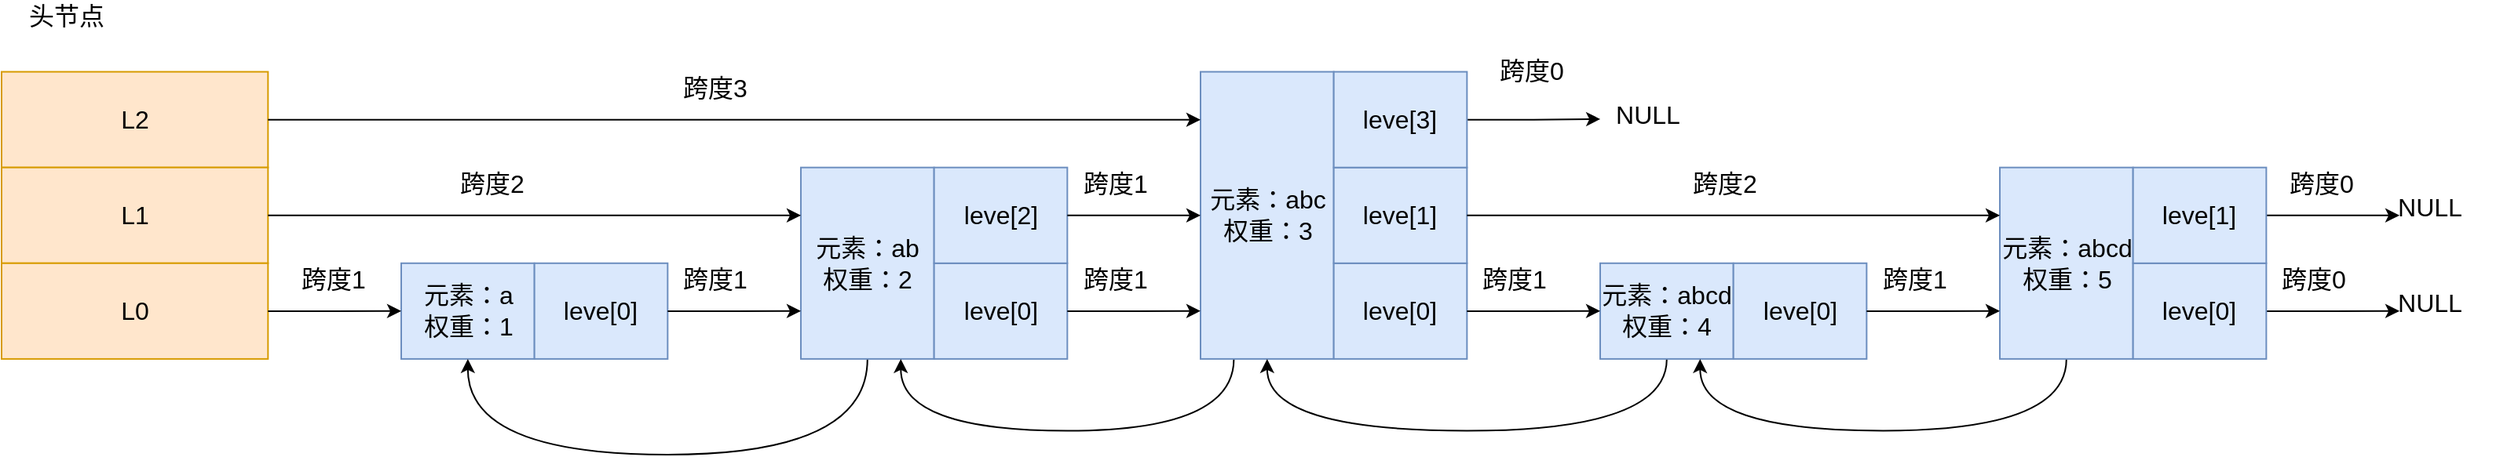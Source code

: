 <mxfile version="13.9.9" type="device"><diagram id="xfaJlfA5E3GFHY162gFL" name="第 1 页"><mxGraphModel dx="946" dy="610" grid="1" gridSize="10" guides="1" tooltips="1" connect="1" arrows="1" fold="1" page="1" pageScale="1" pageWidth="827" pageHeight="1169" math="0" shadow="0"><root><mxCell id="0"/><mxCell id="1" parent="0"/><mxCell id="iqc0jquPFhY8QkZTMED7-52" value="" style="group" vertex="1" connectable="0" parent="1"><mxGeometry x="120" y="170" width="1590" height="290" as="geometry"/></mxCell><mxCell id="iqc0jquPFhY8QkZTMED7-2" value="L2" style="rounded=0;whiteSpace=wrap;html=1;fillColor=#ffe6cc;strokeColor=#d79b00;fontSize=16;" vertex="1" parent="iqc0jquPFhY8QkZTMED7-52"><mxGeometry y="45.789" width="169.668" height="61.053" as="geometry"/></mxCell><mxCell id="iqc0jquPFhY8QkZTMED7-4" value="L1" style="rounded=0;whiteSpace=wrap;html=1;fillColor=#ffe6cc;strokeColor=#d79b00;fontSize=16;" vertex="1" parent="iqc0jquPFhY8QkZTMED7-52"><mxGeometry y="106.842" width="169.668" height="61.053" as="geometry"/></mxCell><mxCell id="iqc0jquPFhY8QkZTMED7-6" value="L0" style="rounded=0;whiteSpace=wrap;html=1;fillColor=#ffe6cc;strokeColor=#d79b00;fontSize=16;" vertex="1" parent="iqc0jquPFhY8QkZTMED7-52"><mxGeometry y="167.895" width="169.668" height="61.053" as="geometry"/></mxCell><mxCell id="iqc0jquPFhY8QkZTMED7-7" value="元素：a&lt;br&gt;权重：1" style="rounded=0;whiteSpace=wrap;html=1;fillColor=#dae8fc;strokeColor=#6c8ebf;fontSize=16;" vertex="1" parent="iqc0jquPFhY8QkZTMED7-52"><mxGeometry x="254.501" y="167.895" width="84.834" height="61.053" as="geometry"/></mxCell><mxCell id="iqc0jquPFhY8QkZTMED7-5" style="edgeStyle=orthogonalEdgeStyle;rounded=0;orthogonalLoop=1;jettySize=auto;html=1;entryX=0;entryY=0.5;entryDx=0;entryDy=0;fontSize=16;" edge="1" parent="iqc0jquPFhY8QkZTMED7-52" source="iqc0jquPFhY8QkZTMED7-6" target="iqc0jquPFhY8QkZTMED7-7"><mxGeometry as="geometry"/></mxCell><mxCell id="iqc0jquPFhY8QkZTMED7-9" value="leve[0]" style="rounded=0;whiteSpace=wrap;html=1;fillColor=#dae8fc;strokeColor=#6c8ebf;fontSize=16;" vertex="1" parent="iqc0jquPFhY8QkZTMED7-52"><mxGeometry x="339.335" y="167.895" width="84.834" height="61.053" as="geometry"/></mxCell><mxCell id="iqc0jquPFhY8QkZTMED7-10" style="edgeStyle=orthogonalEdgeStyle;curved=1;rounded=0;orthogonalLoop=1;jettySize=auto;html=1;entryX=0.5;entryY=1;entryDx=0;entryDy=0;fontSize=16;" edge="1" parent="iqc0jquPFhY8QkZTMED7-52" source="iqc0jquPFhY8QkZTMED7-11" target="iqc0jquPFhY8QkZTMED7-7"><mxGeometry as="geometry"><Array as="points"><mxPoint x="551.419" y="290"/><mxPoint x="296.918" y="290"/></Array></mxGeometry></mxCell><mxCell id="iqc0jquPFhY8QkZTMED7-11" value="元素：ab&lt;br&gt;权重：2" style="rounded=0;whiteSpace=wrap;html=1;fillColor=#dae8fc;strokeColor=#6c8ebf;fontSize=16;" vertex="1" parent="iqc0jquPFhY8QkZTMED7-52"><mxGeometry x="509.003" y="106.842" width="84.834" height="122.105" as="geometry"/></mxCell><mxCell id="iqc0jquPFhY8QkZTMED7-3" style="edgeStyle=orthogonalEdgeStyle;rounded=0;orthogonalLoop=1;jettySize=auto;html=1;entryX=0;entryY=0.25;entryDx=0;entryDy=0;fontSize=16;" edge="1" parent="iqc0jquPFhY8QkZTMED7-52" source="iqc0jquPFhY8QkZTMED7-4" target="iqc0jquPFhY8QkZTMED7-11"><mxGeometry as="geometry"/></mxCell><mxCell id="iqc0jquPFhY8QkZTMED7-8" style="edgeStyle=orthogonalEdgeStyle;rounded=0;orthogonalLoop=1;jettySize=auto;html=1;entryX=0;entryY=0.75;entryDx=0;entryDy=0;fontSize=16;" edge="1" parent="iqc0jquPFhY8QkZTMED7-52" source="iqc0jquPFhY8QkZTMED7-9" target="iqc0jquPFhY8QkZTMED7-11"><mxGeometry as="geometry"/></mxCell><mxCell id="iqc0jquPFhY8QkZTMED7-13" value="&lt;span style=&quot;font-size: 16px;&quot;&gt;leve[0]&lt;/span&gt;" style="rounded=0;whiteSpace=wrap;html=1;fillColor=#dae8fc;strokeColor=#6c8ebf;fontSize=16;" vertex="1" parent="iqc0jquPFhY8QkZTMED7-52"><mxGeometry x="593.836" y="167.895" width="84.834" height="61.053" as="geometry"/></mxCell><mxCell id="iqc0jquPFhY8QkZTMED7-15" value="&lt;span style=&quot;font-size: 16px;&quot;&gt;leve[2]&lt;/span&gt;" style="rounded=0;whiteSpace=wrap;html=1;fillColor=#dae8fc;strokeColor=#6c8ebf;fontSize=16;" vertex="1" parent="iqc0jquPFhY8QkZTMED7-52"><mxGeometry x="593.836" y="106.842" width="84.834" height="61.053" as="geometry"/></mxCell><mxCell id="iqc0jquPFhY8QkZTMED7-16" style="edgeStyle=orthogonalEdgeStyle;rounded=0;orthogonalLoop=1;jettySize=auto;html=1;entryX=0.75;entryY=1;entryDx=0;entryDy=0;fontSize=16;curved=1;exitX=0.25;exitY=1;exitDx=0;exitDy=0;" edge="1" parent="iqc0jquPFhY8QkZTMED7-52" source="iqc0jquPFhY8QkZTMED7-17" target="iqc0jquPFhY8QkZTMED7-11"><mxGeometry as="geometry"><Array as="points"><mxPoint x="784.712" y="274.737"/><mxPoint x="572.628" y="274.737"/></Array></mxGeometry></mxCell><mxCell id="iqc0jquPFhY8QkZTMED7-17" value="元素：abc&lt;br&gt;权重：3" style="rounded=0;whiteSpace=wrap;html=1;fillColor=#dae8fc;strokeColor=#6c8ebf;fontSize=16;" vertex="1" parent="iqc0jquPFhY8QkZTMED7-52"><mxGeometry x="763.504" y="45.789" width="84.834" height="183.158" as="geometry"/></mxCell><mxCell id="iqc0jquPFhY8QkZTMED7-1" style="edgeStyle=orthogonalEdgeStyle;rounded=0;orthogonalLoop=1;jettySize=auto;html=1;entryX=0;entryY=0.167;entryDx=0;entryDy=0;entryPerimeter=0;fontSize=16;" edge="1" parent="iqc0jquPFhY8QkZTMED7-52" source="iqc0jquPFhY8QkZTMED7-2" target="iqc0jquPFhY8QkZTMED7-17"><mxGeometry as="geometry"/></mxCell><mxCell id="iqc0jquPFhY8QkZTMED7-12" style="edgeStyle=orthogonalEdgeStyle;rounded=0;orthogonalLoop=1;jettySize=auto;html=1;entryX=0;entryY=0.833;entryDx=0;entryDy=0;entryPerimeter=0;fontSize=16;" edge="1" parent="iqc0jquPFhY8QkZTMED7-52" source="iqc0jquPFhY8QkZTMED7-13" target="iqc0jquPFhY8QkZTMED7-17"><mxGeometry as="geometry"/></mxCell><mxCell id="iqc0jquPFhY8QkZTMED7-14" style="edgeStyle=orthogonalEdgeStyle;rounded=0;orthogonalLoop=1;jettySize=auto;html=1;entryX=0;entryY=0.5;entryDx=0;entryDy=0;fontSize=16;" edge="1" parent="iqc0jquPFhY8QkZTMED7-52" source="iqc0jquPFhY8QkZTMED7-15" target="iqc0jquPFhY8QkZTMED7-17"><mxGeometry as="geometry"/></mxCell><mxCell id="iqc0jquPFhY8QkZTMED7-19" value="&lt;span style=&quot;font-size: 16px;&quot;&gt;leve[0]&lt;/span&gt;" style="rounded=0;whiteSpace=wrap;html=1;fillColor=#dae8fc;strokeColor=#6c8ebf;fontSize=16;" vertex="1" parent="iqc0jquPFhY8QkZTMED7-52"><mxGeometry x="848.338" y="167.895" width="84.834" height="61.053" as="geometry"/></mxCell><mxCell id="iqc0jquPFhY8QkZTMED7-21" value="&lt;span style=&quot;font-size: 16px;&quot;&gt;leve[1]&lt;/span&gt;" style="rounded=0;whiteSpace=wrap;html=1;fillColor=#dae8fc;strokeColor=#6c8ebf;fontSize=16;" vertex="1" parent="iqc0jquPFhY8QkZTMED7-52"><mxGeometry x="848.338" y="106.842" width="84.834" height="61.053" as="geometry"/></mxCell><mxCell id="iqc0jquPFhY8QkZTMED7-22" style="edgeStyle=orthogonalEdgeStyle;rounded=0;orthogonalLoop=1;jettySize=auto;html=1;fontSize=16;" edge="1" parent="iqc0jquPFhY8QkZTMED7-52" source="iqc0jquPFhY8QkZTMED7-23"><mxGeometry as="geometry"><mxPoint x="1018.084" y="75.952" as="targetPoint"/></mxGeometry></mxCell><mxCell id="iqc0jquPFhY8QkZTMED7-23" value="&lt;span style=&quot;font-size: 16px;&quot;&gt;leve[3]&lt;/span&gt;" style="rounded=0;whiteSpace=wrap;html=1;fillColor=#dae8fc;strokeColor=#6c8ebf;fontSize=16;" vertex="1" parent="iqc0jquPFhY8QkZTMED7-52"><mxGeometry x="848.338" y="45.789" width="84.834" height="61.053" as="geometry"/></mxCell><mxCell id="iqc0jquPFhY8QkZTMED7-24" style="edgeStyle=orthogonalEdgeStyle;curved=1;rounded=0;orthogonalLoop=1;jettySize=auto;html=1;entryX=0.5;entryY=1;entryDx=0;entryDy=0;fontSize=16;" edge="1" parent="iqc0jquPFhY8QkZTMED7-52" source="iqc0jquPFhY8QkZTMED7-25" target="iqc0jquPFhY8QkZTMED7-17"><mxGeometry as="geometry"><Array as="points"><mxPoint x="1060.422" y="274.737"/><mxPoint x="805.921" y="274.737"/></Array></mxGeometry></mxCell><mxCell id="iqc0jquPFhY8QkZTMED7-25" value="元素：abcd&lt;br&gt;权重：4" style="rounded=0;whiteSpace=wrap;html=1;fillColor=#dae8fc;strokeColor=#6c8ebf;fontSize=16;" vertex="1" parent="iqc0jquPFhY8QkZTMED7-52"><mxGeometry x="1018.005" y="167.895" width="84.834" height="61.053" as="geometry"/></mxCell><mxCell id="iqc0jquPFhY8QkZTMED7-18" style="edgeStyle=orthogonalEdgeStyle;rounded=0;orthogonalLoop=1;jettySize=auto;html=1;entryX=0;entryY=0.5;entryDx=0;entryDy=0;fontSize=16;" edge="1" parent="iqc0jquPFhY8QkZTMED7-52" source="iqc0jquPFhY8QkZTMED7-19" target="iqc0jquPFhY8QkZTMED7-25"><mxGeometry as="geometry"/></mxCell><mxCell id="iqc0jquPFhY8QkZTMED7-27" value="&lt;span style=&quot;font-size: 16px;&quot;&gt;leve[0]&lt;/span&gt;" style="rounded=0;whiteSpace=wrap;html=1;fillColor=#dae8fc;strokeColor=#6c8ebf;fontSize=16;" vertex="1" parent="iqc0jquPFhY8QkZTMED7-52"><mxGeometry x="1102.839" y="167.895" width="84.834" height="61.053" as="geometry"/></mxCell><mxCell id="iqc0jquPFhY8QkZTMED7-28" style="edgeStyle=orthogonalEdgeStyle;curved=1;rounded=0;orthogonalLoop=1;jettySize=auto;html=1;entryX=0.75;entryY=1;entryDx=0;entryDy=0;fontSize=16;" edge="1" parent="iqc0jquPFhY8QkZTMED7-52" source="iqc0jquPFhY8QkZTMED7-29" target="iqc0jquPFhY8QkZTMED7-25"><mxGeometry as="geometry"><Array as="points"><mxPoint x="1314.923" y="274.737"/><mxPoint x="1081.63" y="274.737"/></Array></mxGeometry></mxCell><mxCell id="iqc0jquPFhY8QkZTMED7-29" value="元素：abcd&lt;br&gt;权重：5" style="rounded=0;whiteSpace=wrap;html=1;fillColor=#dae8fc;strokeColor=#6c8ebf;fontSize=16;" vertex="1" parent="iqc0jquPFhY8QkZTMED7-52"><mxGeometry x="1272.506" y="106.842" width="84.834" height="122.105" as="geometry"/></mxCell><mxCell id="iqc0jquPFhY8QkZTMED7-20" style="edgeStyle=orthogonalEdgeStyle;rounded=0;orthogonalLoop=1;jettySize=auto;html=1;entryX=0;entryY=0.25;entryDx=0;entryDy=0;fontSize=16;" edge="1" parent="iqc0jquPFhY8QkZTMED7-52" source="iqc0jquPFhY8QkZTMED7-21" target="iqc0jquPFhY8QkZTMED7-29"><mxGeometry as="geometry"/></mxCell><mxCell id="iqc0jquPFhY8QkZTMED7-26" style="edgeStyle=orthogonalEdgeStyle;rounded=0;orthogonalLoop=1;jettySize=auto;html=1;entryX=0;entryY=0.75;entryDx=0;entryDy=0;fontSize=16;" edge="1" parent="iqc0jquPFhY8QkZTMED7-52" source="iqc0jquPFhY8QkZTMED7-27" target="iqc0jquPFhY8QkZTMED7-29"><mxGeometry as="geometry"/></mxCell><mxCell id="iqc0jquPFhY8QkZTMED7-30" style="edgeStyle=orthogonalEdgeStyle;rounded=0;orthogonalLoop=1;jettySize=auto;html=1;entryX=0;entryY=0.5;entryDx=0;entryDy=0;fontSize=16;" edge="1" parent="iqc0jquPFhY8QkZTMED7-52" source="iqc0jquPFhY8QkZTMED7-31"><mxGeometry as="geometry"><mxPoint x="1527.008" y="198.421" as="targetPoint"/></mxGeometry></mxCell><mxCell id="iqc0jquPFhY8QkZTMED7-31" value="&lt;span style=&quot;font-size: 16px;&quot;&gt;leve[0]&lt;/span&gt;" style="rounded=0;whiteSpace=wrap;html=1;fillColor=#dae8fc;strokeColor=#6c8ebf;fontSize=16;" vertex="1" parent="iqc0jquPFhY8QkZTMED7-52"><mxGeometry x="1357.34" y="167.895" width="84.834" height="61.053" as="geometry"/></mxCell><mxCell id="iqc0jquPFhY8QkZTMED7-32" style="edgeStyle=orthogonalEdgeStyle;rounded=0;orthogonalLoop=1;jettySize=auto;html=1;fontSize=16;" edge="1" parent="iqc0jquPFhY8QkZTMED7-52" source="iqc0jquPFhY8QkZTMED7-33"><mxGeometry as="geometry"><mxPoint x="1527.008" y="137.368" as="targetPoint"/></mxGeometry></mxCell><mxCell id="iqc0jquPFhY8QkZTMED7-33" value="&lt;span style=&quot;font-size: 16px;&quot;&gt;leve[1]&lt;/span&gt;" style="rounded=0;whiteSpace=wrap;html=1;fillColor=#dae8fc;strokeColor=#6c8ebf;fontSize=16;" vertex="1" parent="iqc0jquPFhY8QkZTMED7-52"><mxGeometry x="1357.34" y="106.842" width="84.834" height="61.053" as="geometry"/></mxCell><mxCell id="iqc0jquPFhY8QkZTMED7-34" value="头节点" style="text;html=1;align=center;verticalAlign=middle;resizable=0;points=[];autosize=1;fontSize=16;" vertex="1" parent="iqc0jquPFhY8QkZTMED7-52"><mxGeometry x="10.604" width="60" height="20" as="geometry"/></mxCell><mxCell id="iqc0jquPFhY8QkZTMED7-35" value="NULL" style="text;html=1;align=center;verticalAlign=middle;resizable=0;points=[];autosize=1;fontSize=16;" vertex="1" parent="iqc0jquPFhY8QkZTMED7-52"><mxGeometry x="1516.404" y="122.105" width="60" height="20" as="geometry"/></mxCell><mxCell id="iqc0jquPFhY8QkZTMED7-36" value="NULL" style="text;html=1;align=center;verticalAlign=middle;resizable=0;points=[];autosize=1;fontSize=16;" vertex="1" parent="iqc0jquPFhY8QkZTMED7-52"><mxGeometry x="1516.404" y="183.158" width="60" height="20" as="geometry"/></mxCell><mxCell id="iqc0jquPFhY8QkZTMED7-37" value="NULL" style="text;html=1;align=center;verticalAlign=middle;resizable=0;points=[];autosize=1;fontSize=16;" vertex="1" parent="iqc0jquPFhY8QkZTMED7-52"><mxGeometry x="1018.008" y="62.503" width="60" height="20" as="geometry"/></mxCell><mxCell id="iqc0jquPFhY8QkZTMED7-39" value="跨度1" style="text;html=1;align=center;verticalAlign=middle;resizable=0;points=[];autosize=1;fontSize=16;" vertex="1" parent="iqc0jquPFhY8QkZTMED7-52"><mxGeometry x="424.173" y="167.896" width="60" height="20" as="geometry"/></mxCell><mxCell id="iqc0jquPFhY8QkZTMED7-40" value="跨度1" style="text;html=1;align=center;verticalAlign=middle;resizable=0;points=[];autosize=1;fontSize=16;" vertex="1" parent="iqc0jquPFhY8QkZTMED7-52"><mxGeometry x="180.9" y="167.896" width="60" height="20" as="geometry"/></mxCell><mxCell id="iqc0jquPFhY8QkZTMED7-41" value="跨度2" style="text;html=1;align=center;verticalAlign=middle;resizable=0;points=[];autosize=1;fontSize=16;" vertex="1" parent="iqc0jquPFhY8QkZTMED7-52"><mxGeometry x="282.12" y="106.844" width="60" height="20" as="geometry"/></mxCell><mxCell id="iqc0jquPFhY8QkZTMED7-42" value="跨度3" style="text;html=1;align=center;verticalAlign=middle;resizable=0;points=[];autosize=1;fontSize=16;" vertex="1" parent="iqc0jquPFhY8QkZTMED7-52"><mxGeometry x="424.173" y="45.792" width="60" height="20" as="geometry"/></mxCell><mxCell id="iqc0jquPFhY8QkZTMED7-43" value="跨度0" style="text;html=1;align=center;verticalAlign=middle;resizable=0;points=[];autosize=1;fontSize=16;" vertex="1" parent="iqc0jquPFhY8QkZTMED7-52"><mxGeometry x="944.414" y="34.883" width="60" height="20" as="geometry"/></mxCell><mxCell id="iqc0jquPFhY8QkZTMED7-44" value="跨度2" style="text;html=1;align=center;verticalAlign=middle;resizable=0;points=[];autosize=1;fontSize=16;" vertex="1" parent="iqc0jquPFhY8QkZTMED7-52"><mxGeometry x="1067.149" y="106.844" width="60" height="20" as="geometry"/></mxCell><mxCell id="iqc0jquPFhY8QkZTMED7-45" value="跨度0" style="text;html=1;align=center;verticalAlign=middle;resizable=0;points=[];autosize=1;fontSize=16;" vertex="1" parent="iqc0jquPFhY8QkZTMED7-52"><mxGeometry x="1447.397" y="106.844" width="60" height="20" as="geometry"/></mxCell><mxCell id="iqc0jquPFhY8QkZTMED7-46" value="跨度0" style="text;html=1;align=center;verticalAlign=middle;resizable=0;points=[];autosize=1;fontSize=16;" vertex="1" parent="iqc0jquPFhY8QkZTMED7-52"><mxGeometry x="1442.172" y="167.896" width="60" height="20" as="geometry"/></mxCell><mxCell id="iqc0jquPFhY8QkZTMED7-47" value="跨度1" style="text;html=1;align=center;verticalAlign=middle;resizable=0;points=[];autosize=1;fontSize=16;" vertex="1" parent="iqc0jquPFhY8QkZTMED7-52"><mxGeometry x="678.67" y="106.844" width="60" height="20" as="geometry"/></mxCell><mxCell id="iqc0jquPFhY8QkZTMED7-48" value="跨度1" style="text;html=1;align=center;verticalAlign=middle;resizable=0;points=[];autosize=1;fontSize=16;" vertex="1" parent="iqc0jquPFhY8QkZTMED7-52"><mxGeometry x="678.67" y="167.896" width="60" height="20" as="geometry"/></mxCell><mxCell id="iqc0jquPFhY8QkZTMED7-49" value="跨度1" style="text;html=1;align=center;verticalAlign=middle;resizable=0;points=[];autosize=1;fontSize=16;" vertex="1" parent="iqc0jquPFhY8QkZTMED7-52"><mxGeometry x="933.166" y="167.896" width="60" height="20" as="geometry"/></mxCell><mxCell id="iqc0jquPFhY8QkZTMED7-50" value="跨度1" style="text;html=1;align=center;verticalAlign=middle;resizable=0;points=[];autosize=1;fontSize=16;" vertex="1" parent="iqc0jquPFhY8QkZTMED7-52"><mxGeometry x="1187.675" y="167.896" width="60" height="20" as="geometry"/></mxCell></root></mxGraphModel></diagram></mxfile>